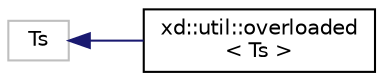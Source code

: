 digraph "Graphical Class Hierarchy"
{
  edge [fontname="Helvetica",fontsize="10",labelfontname="Helvetica",labelfontsize="10"];
  node [fontname="Helvetica",fontsize="10",shape=record];
  rankdir="LR";
  Node137 [label="Ts",height=0.2,width=0.4,color="grey75", fillcolor="white", style="filled"];
  Node137 -> Node0 [dir="back",color="midnightblue",fontsize="10",style="solid",fontname="Helvetica"];
  Node0 [label="xd::util::overloaded\l\< Ts \>",height=0.2,width=0.4,color="black", fillcolor="white", style="filled",URL="$structxd_1_1util_1_1overloaded.html"];
}
